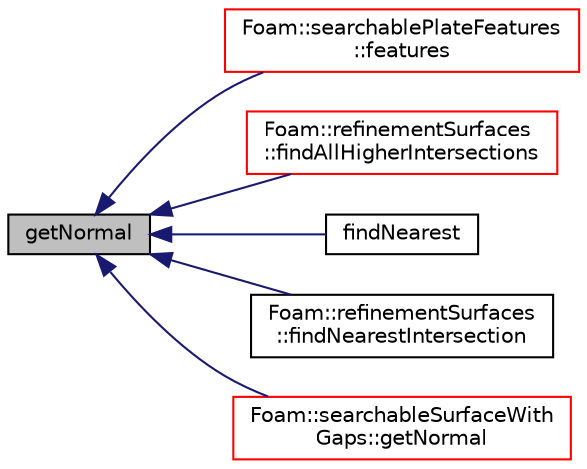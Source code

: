 digraph "getNormal"
{
  bgcolor="transparent";
  edge [fontname="Helvetica",fontsize="10",labelfontname="Helvetica",labelfontsize="10"];
  node [fontname="Helvetica",fontsize="10",shape=record];
  rankdir="LR";
  Node1 [label="getNormal",height=0.2,width=0.4,color="black", fillcolor="grey75", style="filled", fontcolor="black"];
  Node1 -> Node2 [dir="back",color="midnightblue",fontsize="10",style="solid",fontname="Helvetica"];
  Node2 [label="Foam::searchablePlateFeatures\l::features",height=0.2,width=0.4,color="red",URL="$a02334.html#a55de90ec15dbc01a8dd70937784836e1",tooltip="Return an extendedFeatureEdgeMesh containing the features. "];
  Node1 -> Node3 [dir="back",color="midnightblue",fontsize="10",style="solid",fontname="Helvetica"];
  Node3 [label="Foam::refinementSurfaces\l::findAllHigherIntersections",height=0.2,width=0.4,color="red",URL="$a02174.html#a83672339f21d9ac74fbc614dc9d45fc4",tooltip="Find all intersections of edge. Unsorted order. "];
  Node1 -> Node4 [dir="back",color="midnightblue",fontsize="10",style="solid",fontname="Helvetica"];
  Node4 [label="findNearest",height=0.2,width=0.4,color="black",URL="$a02336.html#a7173c2840132ae78b7b60a8b52fdab7d",tooltip="Find nearest, normal and region. Can be overridden with. "];
  Node1 -> Node5 [dir="back",color="midnightblue",fontsize="10",style="solid",fontname="Helvetica"];
  Node5 [label="Foam::refinementSurfaces\l::findNearestIntersection",height=0.2,width=0.4,color="black",URL="$a02174.html#a1318ccf7c075637f0dcae00e6d88e474",tooltip="findNearestIntersection but also get normals "];
  Node1 -> Node6 [dir="back",color="midnightblue",fontsize="10",style="solid",fontname="Helvetica"];
  Node6 [label="Foam::searchableSurfaceWith\lGaps::getNormal",height=0.2,width=0.4,color="red",URL="$a02344.html#a16fe4bfc6e6a2f1487a2a3fc09ba7dd2",tooltip="From a set of points and indices get the normal. "];
}
